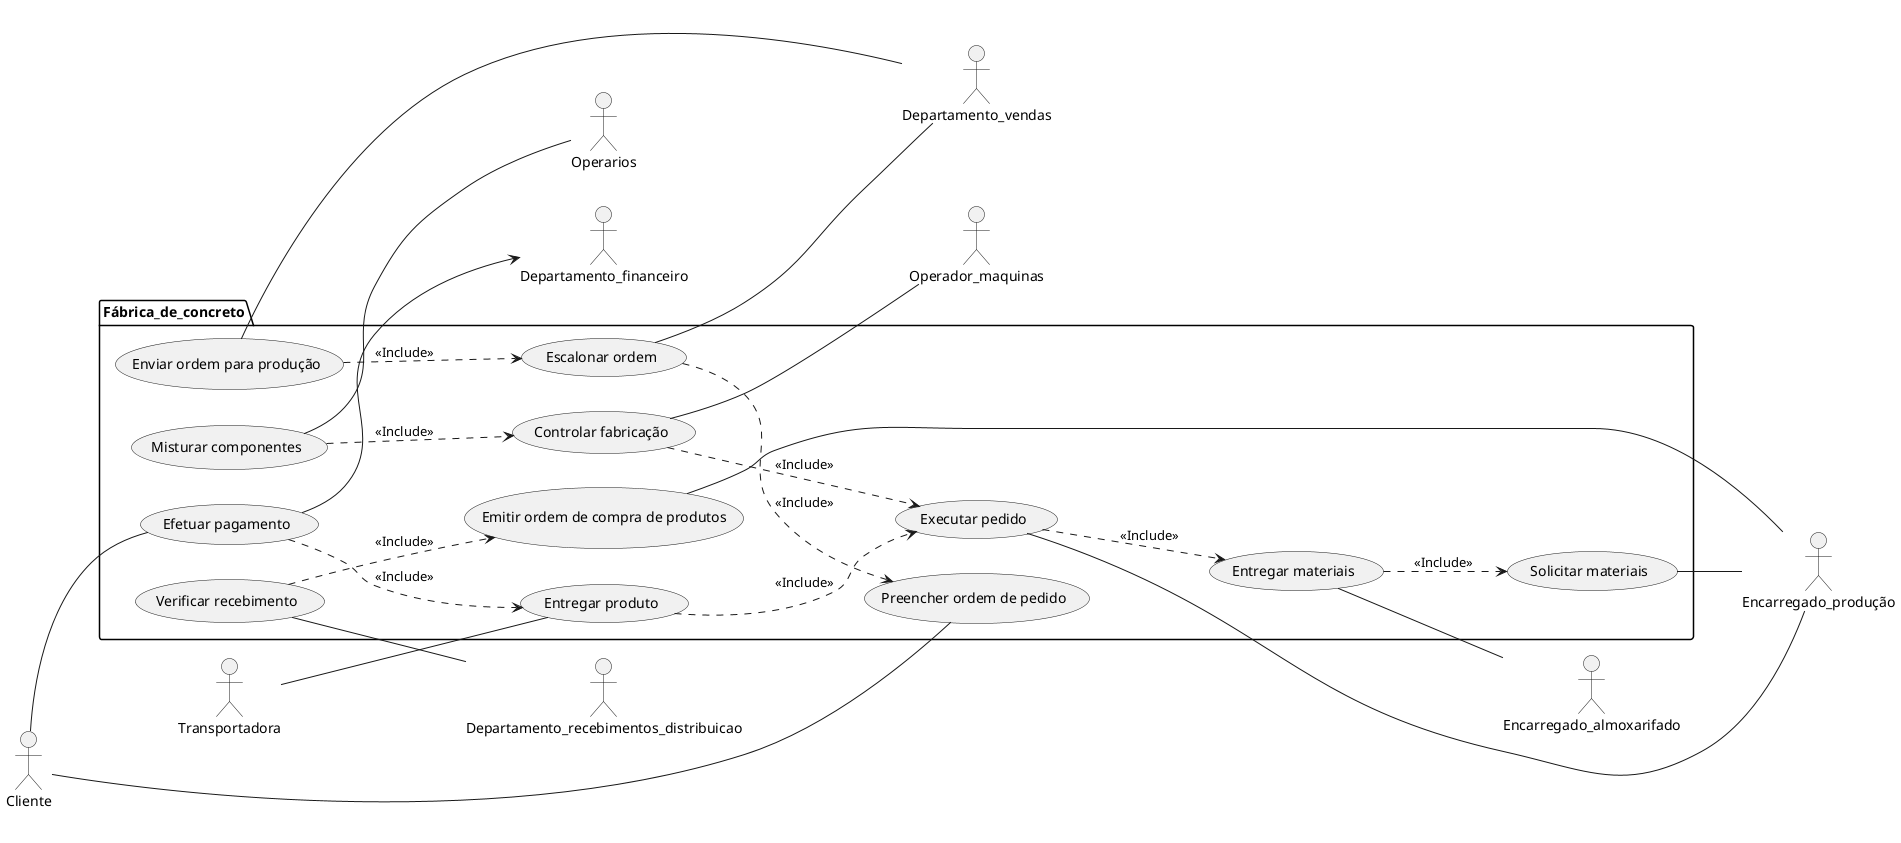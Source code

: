 @startuml projIncConc_usecase

left to right direction

actor Cliente as Cl
actor Transportadora as Tr

package Fábrica_de_concreto {
  usecase "Preencher ordem de pedido" as UC1
  usecase "Escalonar ordem" as UC2
  usecase "Enviar ordem para produção" as UC3
  usecase "Solicitar materiais" as UC4
  usecase "Entregar materiais" as UC5
  usecase "Executar pedido" as UC6
  usecase "Controlar fabricação" as UC7
  usecase "Misturar componentes" as UC8
  usecase "Emitir ordem de compra de produtos" as UC9
  usecase "Verificar recebimento" as UC10
  usecase "Entregar produto" as UC11
  usecase "Efetuar pagamento" as UC12
}

Cl -- UC1
UC2 -- Departamento_vendas
UC3 -- Departamento_vendas
UC4 -- Encarregado_produção
UC5 -- Encarregado_almoxarifado
UC6 -- Encarregado_produção
UC7 -- Operador_maquinas
UC8 -- Operarios
UC9 -- Encarregado_produção
UC10 -- Departamento_recebimentos_distribuicao
Cl -- UC12
Tr -- UC11
UC12 --> Departamento_financeiro
UC2 ..> UC1 : <<Include>>
UC3 ..> UC2 : <<Include>>
UC6 ..> UC5 : <<Include>>
UC5 ..> UC4 : <<Include>>
UC7 ..> UC6 : <<Include>>
UC8 ..> UC7 : <<Include>>
UC10 ..> UC9 : <<Include>>
UC11 ..> UC6 : <<Include>>
UC12 ..> UC11 : <<Include>>

@enduml